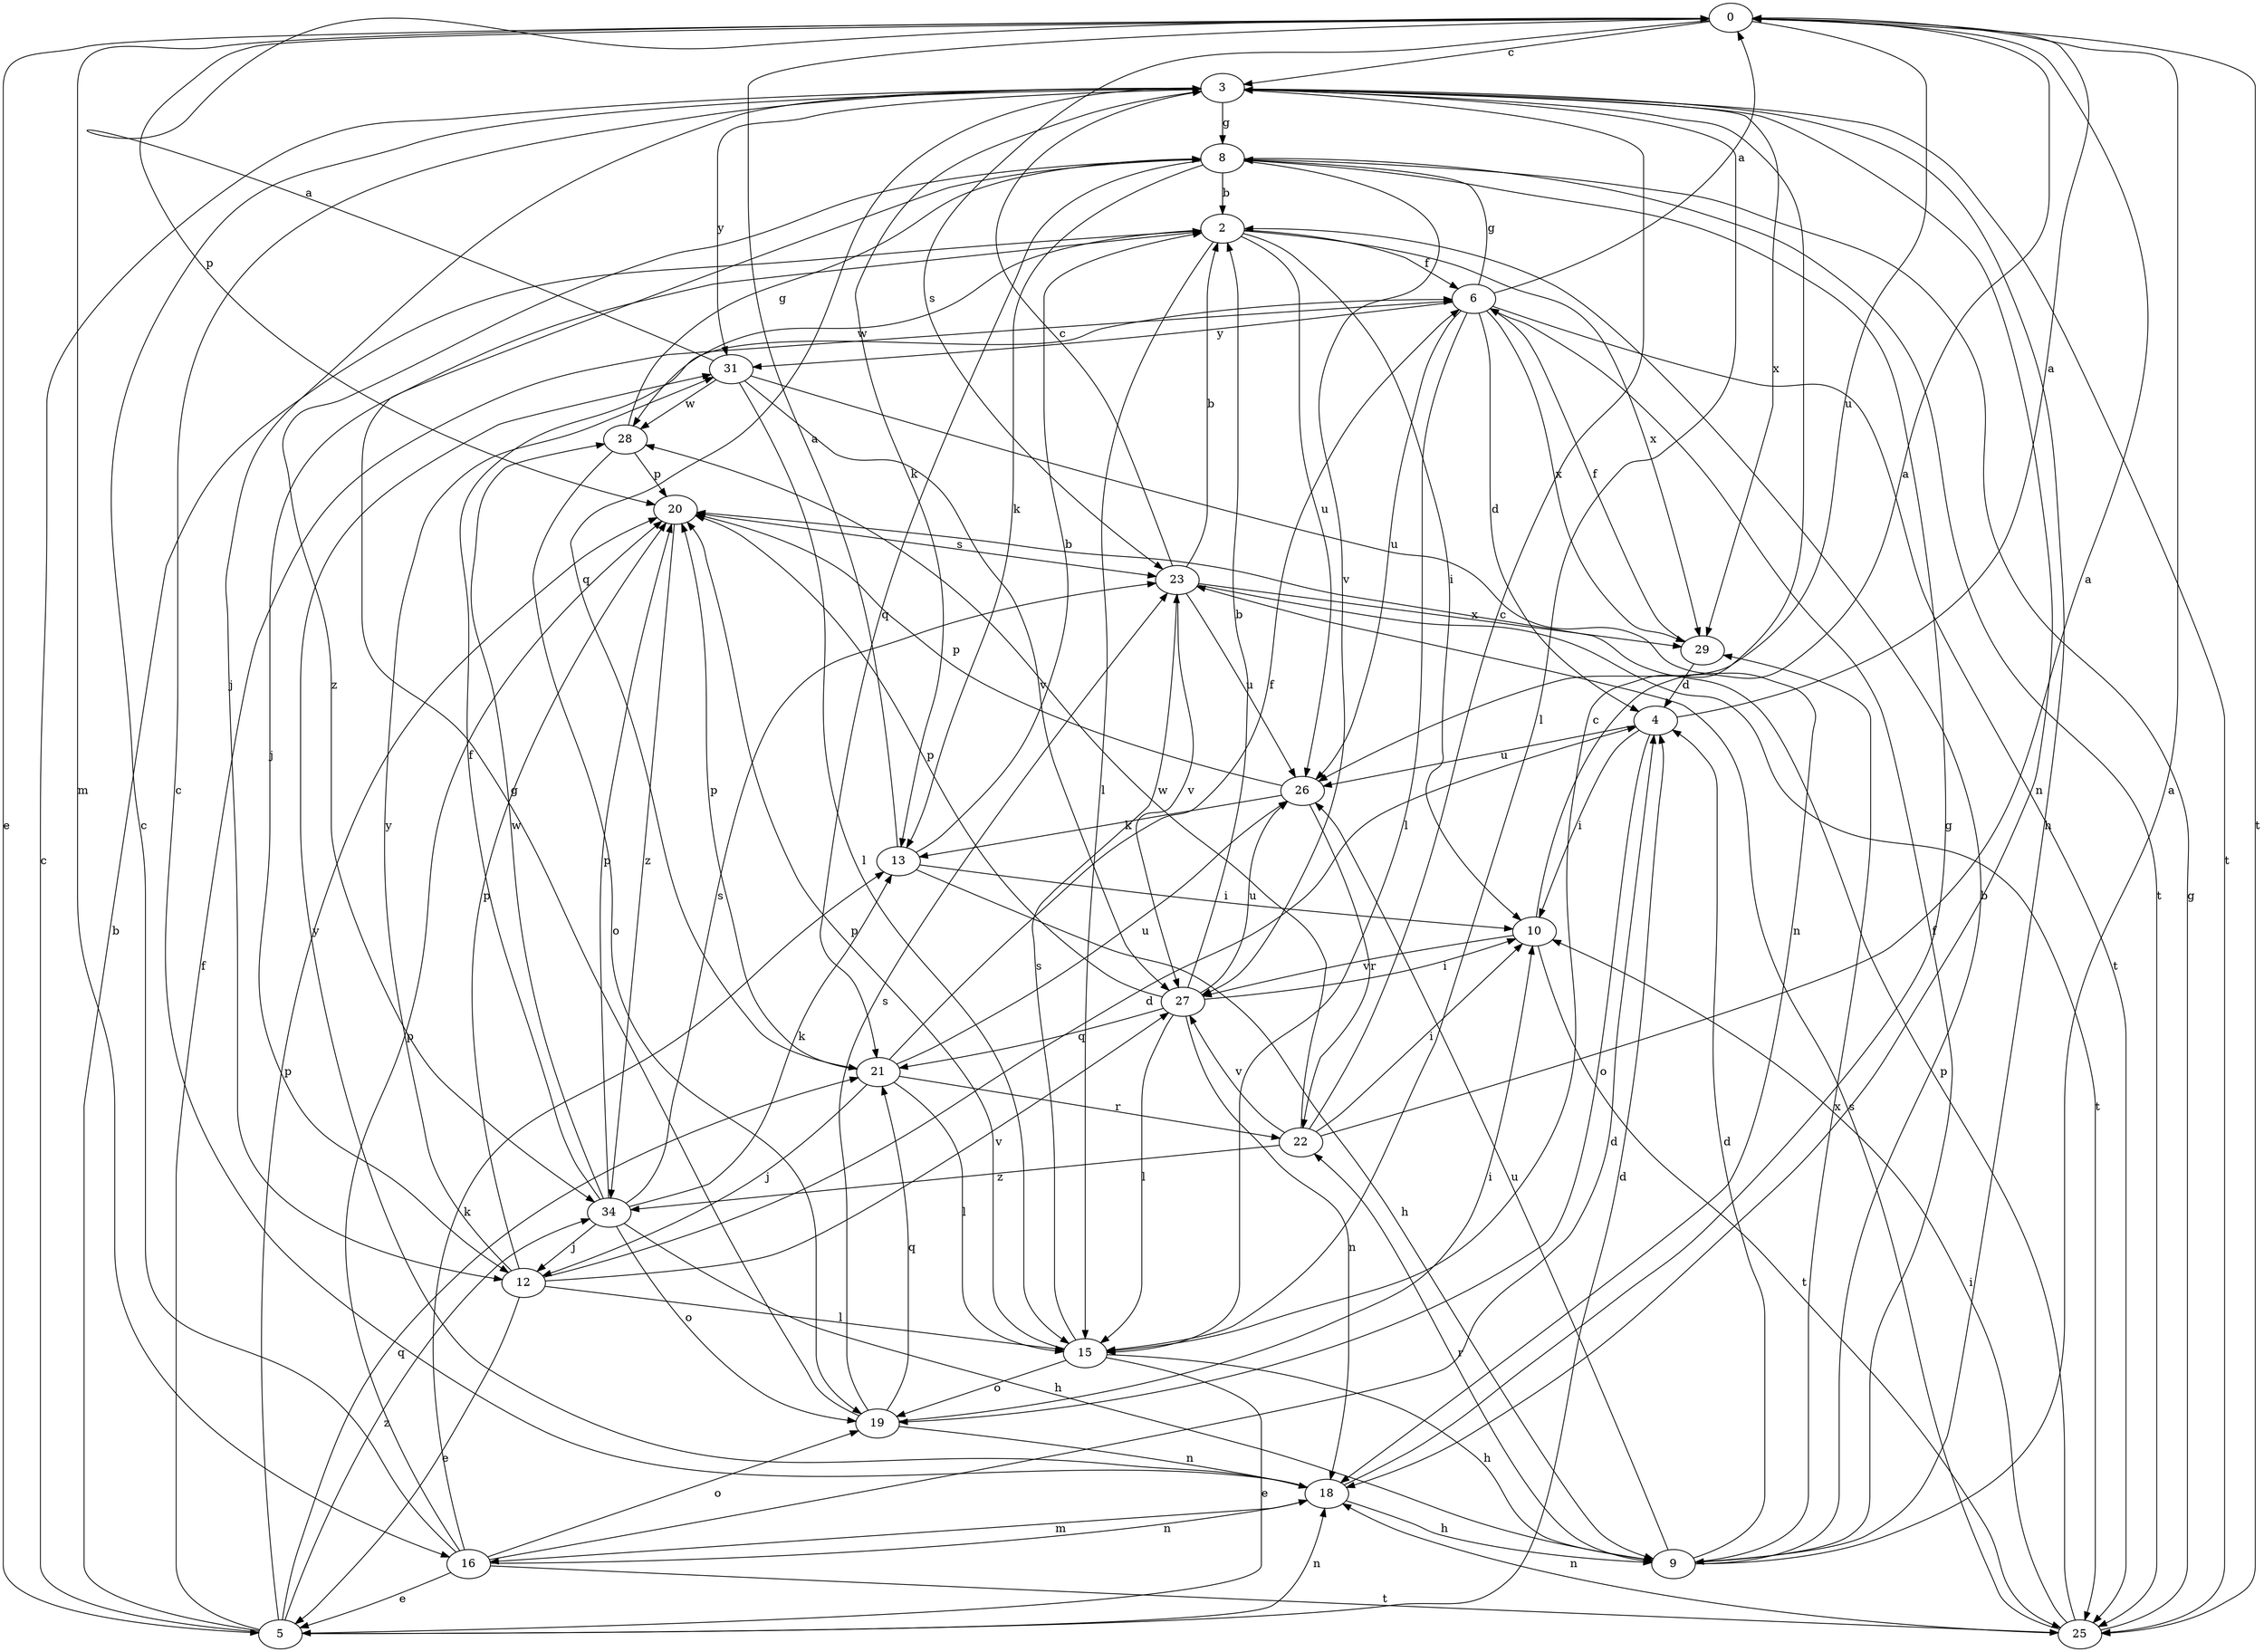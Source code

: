 strict digraph  {
0;
2;
3;
4;
5;
6;
8;
9;
10;
12;
13;
15;
16;
18;
19;
20;
21;
22;
23;
25;
26;
27;
28;
29;
31;
34;
0 -> 3  [label=c];
0 -> 5  [label=e];
0 -> 16  [label=m];
0 -> 20  [label=p];
0 -> 23  [label=s];
0 -> 25  [label=t];
0 -> 26  [label=u];
2 -> 6  [label=f];
2 -> 10  [label=i];
2 -> 12  [label=j];
2 -> 15  [label=l];
2 -> 26  [label=u];
2 -> 28  [label=w];
2 -> 29  [label=x];
3 -> 8  [label=g];
3 -> 9  [label=h];
3 -> 12  [label=j];
3 -> 13  [label=k];
3 -> 15  [label=l];
3 -> 18  [label=n];
3 -> 21  [label=q];
3 -> 25  [label=t];
3 -> 29  [label=x];
3 -> 31  [label=y];
4 -> 0  [label=a];
4 -> 10  [label=i];
4 -> 19  [label=o];
4 -> 26  [label=u];
5 -> 2  [label=b];
5 -> 3  [label=c];
5 -> 4  [label=d];
5 -> 6  [label=f];
5 -> 18  [label=n];
5 -> 20  [label=p];
5 -> 21  [label=q];
5 -> 34  [label=z];
6 -> 0  [label=a];
6 -> 4  [label=d];
6 -> 8  [label=g];
6 -> 15  [label=l];
6 -> 25  [label=t];
6 -> 26  [label=u];
6 -> 29  [label=x];
6 -> 31  [label=y];
8 -> 2  [label=b];
8 -> 13  [label=k];
8 -> 21  [label=q];
8 -> 25  [label=t];
8 -> 27  [label=v];
8 -> 34  [label=z];
9 -> 0  [label=a];
9 -> 2  [label=b];
9 -> 4  [label=d];
9 -> 6  [label=f];
9 -> 22  [label=r];
9 -> 26  [label=u];
9 -> 29  [label=x];
10 -> 0  [label=a];
10 -> 25  [label=t];
10 -> 27  [label=v];
12 -> 4  [label=d];
12 -> 5  [label=e];
12 -> 15  [label=l];
12 -> 20  [label=p];
12 -> 27  [label=v];
12 -> 31  [label=y];
13 -> 0  [label=a];
13 -> 2  [label=b];
13 -> 9  [label=h];
13 -> 10  [label=i];
15 -> 3  [label=c];
15 -> 5  [label=e];
15 -> 9  [label=h];
15 -> 19  [label=o];
15 -> 20  [label=p];
15 -> 23  [label=s];
16 -> 3  [label=c];
16 -> 4  [label=d];
16 -> 5  [label=e];
16 -> 13  [label=k];
16 -> 18  [label=n];
16 -> 19  [label=o];
16 -> 20  [label=p];
16 -> 25  [label=t];
18 -> 3  [label=c];
18 -> 8  [label=g];
18 -> 9  [label=h];
18 -> 16  [label=m];
18 -> 31  [label=y];
19 -> 8  [label=g];
19 -> 10  [label=i];
19 -> 18  [label=n];
19 -> 21  [label=q];
19 -> 23  [label=s];
20 -> 23  [label=s];
20 -> 34  [label=z];
21 -> 6  [label=f];
21 -> 12  [label=j];
21 -> 15  [label=l];
21 -> 20  [label=p];
21 -> 22  [label=r];
21 -> 26  [label=u];
22 -> 0  [label=a];
22 -> 3  [label=c];
22 -> 10  [label=i];
22 -> 27  [label=v];
22 -> 28  [label=w];
22 -> 34  [label=z];
23 -> 2  [label=b];
23 -> 3  [label=c];
23 -> 25  [label=t];
23 -> 26  [label=u];
23 -> 27  [label=v];
23 -> 29  [label=x];
25 -> 8  [label=g];
25 -> 10  [label=i];
25 -> 18  [label=n];
25 -> 20  [label=p];
25 -> 23  [label=s];
26 -> 13  [label=k];
26 -> 20  [label=p];
26 -> 22  [label=r];
27 -> 2  [label=b];
27 -> 10  [label=i];
27 -> 15  [label=l];
27 -> 18  [label=n];
27 -> 20  [label=p];
27 -> 21  [label=q];
27 -> 26  [label=u];
28 -> 8  [label=g];
28 -> 19  [label=o];
28 -> 20  [label=p];
29 -> 4  [label=d];
29 -> 6  [label=f];
31 -> 0  [label=a];
31 -> 15  [label=l];
31 -> 18  [label=n];
31 -> 27  [label=v];
31 -> 28  [label=w];
34 -> 6  [label=f];
34 -> 9  [label=h];
34 -> 12  [label=j];
34 -> 13  [label=k];
34 -> 19  [label=o];
34 -> 20  [label=p];
34 -> 23  [label=s];
34 -> 28  [label=w];
}
